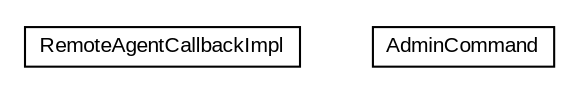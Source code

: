 #!/usr/local/bin/dot
#
# Class diagram 
# Generated by UMLGraph version R5_6-24-gf6e263 (http://www.umlgraph.org/)
#

digraph G {
	edge [fontname="arial",fontsize=10,labelfontname="arial",labelfontsize=10];
	node [fontname="arial",fontsize=10,shape=plaintext];
	nodesep=0.25;
	ranksep=0.5;
	// org.miloss.fgsms.osagent.callbacks.RemoteAgentCallbackImpl
	c42830 [label=<<table title="org.miloss.fgsms.osagent.callbacks.RemoteAgentCallbackImpl" border="0" cellborder="1" cellspacing="0" cellpadding="2" port="p" href="./RemoteAgentCallbackImpl.html">
		<tr><td><table border="0" cellspacing="0" cellpadding="1">
<tr><td align="center" balign="center"> RemoteAgentCallbackImpl </td></tr>
		</table></td></tr>
		</table>>, URL="./RemoteAgentCallbackImpl.html", fontname="arial", fontcolor="black", fontsize=10.0];
	// org.miloss.fgsms.osagent.callbacks.AdminCommand
	c42831 [label=<<table title="org.miloss.fgsms.osagent.callbacks.AdminCommand" border="0" cellborder="1" cellspacing="0" cellpadding="2" port="p" href="./AdminCommand.html">
		<tr><td><table border="0" cellspacing="0" cellpadding="1">
<tr><td align="center" balign="center"> AdminCommand </td></tr>
		</table></td></tr>
		</table>>, URL="./AdminCommand.html", fontname="arial", fontcolor="black", fontsize=10.0];
}


